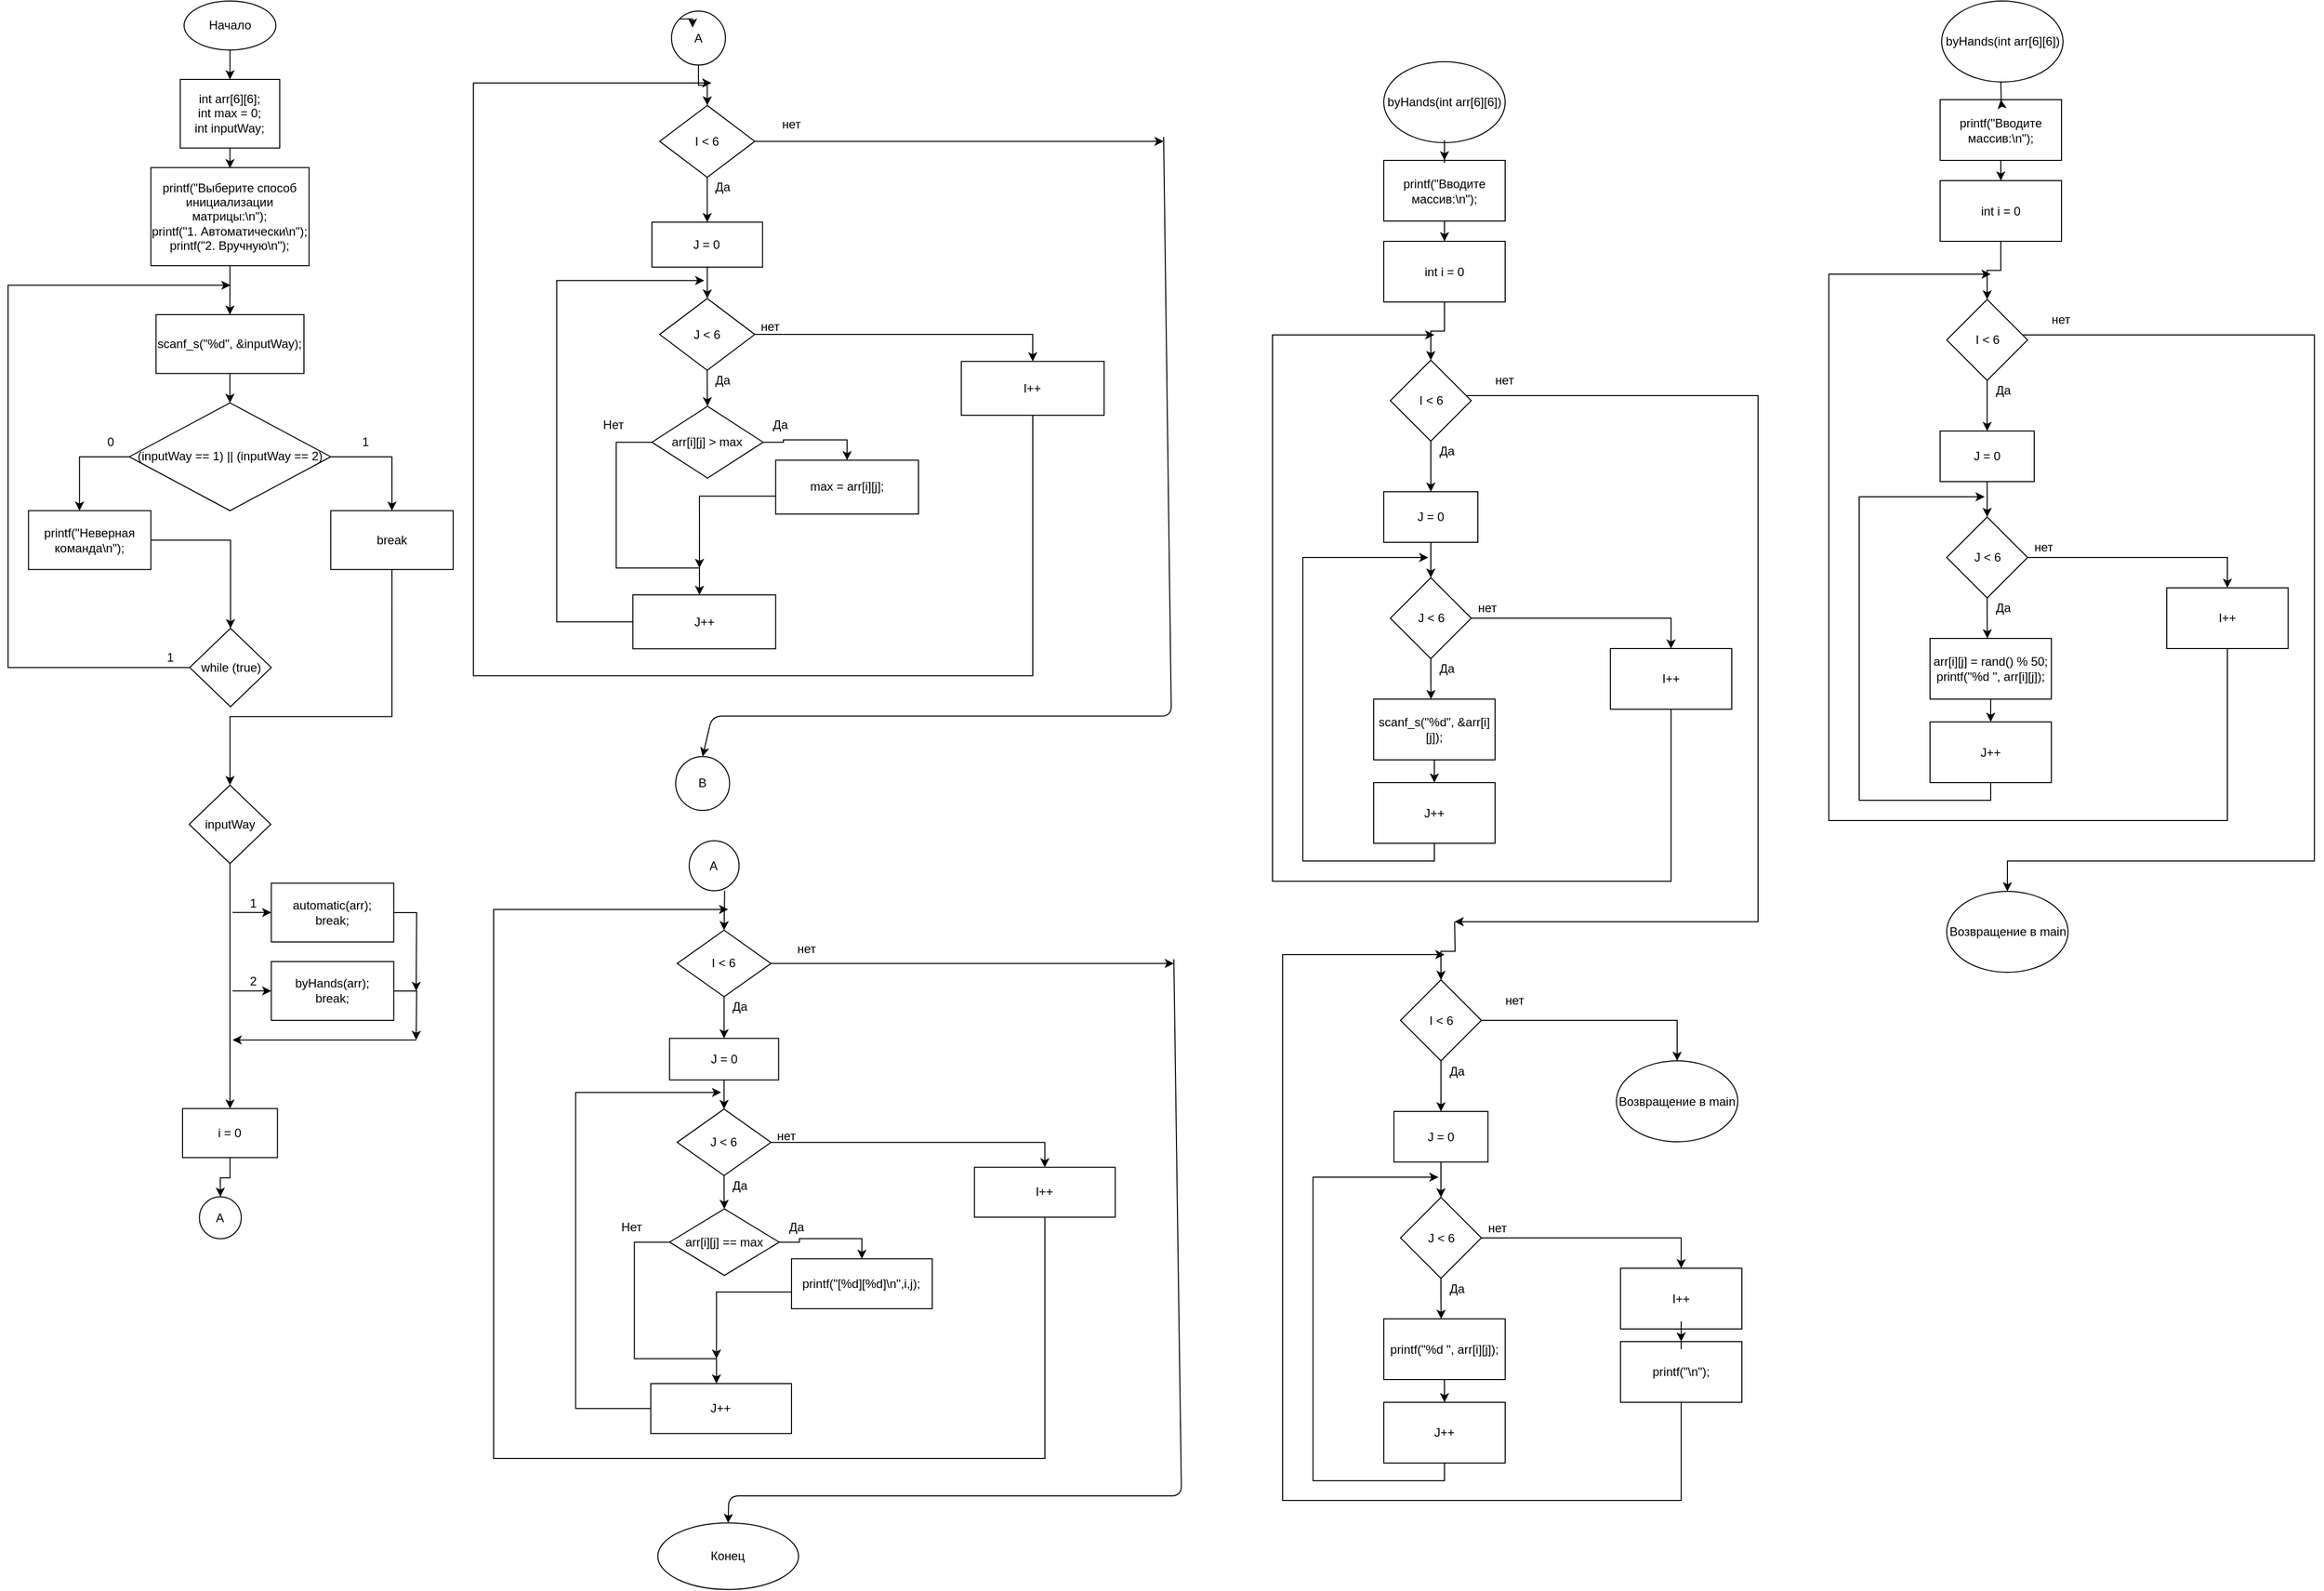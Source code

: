 <mxfile version="13.9.9" type="device"><diagram id="To0_opCCMTMyASbnKNMe" name="Страница 1"><mxGraphModel dx="2031" dy="1346" grid="1" gridSize="10" guides="1" tooltips="1" connect="1" arrows="1" fold="1" page="1" pageScale="1" pageWidth="2336" pageHeight="1654" math="0" shadow="0"><root><mxCell id="0"/><mxCell id="1" parent="0"/><mxCell id="JMrsTmGT6sUMFmhkb46v-100" value="" style="group" parent="1" vertex="1" connectable="0"><mxGeometry x="10" width="440" height="1240" as="geometry"/></mxCell><mxCell id="JMrsTmGT6sUMFmhkb46v-2" value="Начало" style="ellipse;whiteSpace=wrap;html=1;" parent="JMrsTmGT6sUMFmhkb46v-100" vertex="1"><mxGeometry x="173.983" width="90.774" height="48.438" as="geometry"/></mxCell><mxCell id="JMrsTmGT6sUMFmhkb46v-3" value="&lt;div&gt;int arr[6][6];&lt;/div&gt;&lt;div&gt;&lt;span&gt;&#9;&lt;/span&gt;int max = 0;&lt;/div&gt;&lt;div&gt;&lt;span&gt;&#9;&lt;/span&gt;int inputWay;&lt;/div&gt;" style="rounded=0;whiteSpace=wrap;html=1;" parent="JMrsTmGT6sUMFmhkb46v-100" vertex="1"><mxGeometry x="170.201" y="77.5" width="98.338" height="67.812" as="geometry"/></mxCell><mxCell id="JMrsTmGT6sUMFmhkb46v-4" value="" style="edgeStyle=orthogonalEdgeStyle;rounded=0;orthogonalLoop=1;jettySize=auto;html=1;" parent="JMrsTmGT6sUMFmhkb46v-100" source="JMrsTmGT6sUMFmhkb46v-2" target="JMrsTmGT6sUMFmhkb46v-3" edge="1"><mxGeometry relative="1" as="geometry"/></mxCell><mxCell id="JMrsTmGT6sUMFmhkb46v-6" value="&lt;div&gt;printf(&quot;Выберите способ инициализации матрицы:\n&quot;);&lt;/div&gt;&lt;div&gt;&lt;span&gt;&#9;&lt;/span&gt;printf(&quot;1. Автоматически\n&quot;);&lt;/div&gt;&lt;div&gt;&lt;span&gt;&#9;&lt;/span&gt;printf(&quot;2. Вручную\n&quot;);&lt;/div&gt;" style="rounded=0;whiteSpace=wrap;html=1;" parent="JMrsTmGT6sUMFmhkb46v-100" vertex="1"><mxGeometry x="141.203" y="164.688" width="156.332" height="96.875" as="geometry"/></mxCell><mxCell id="JMrsTmGT6sUMFmhkb46v-7" style="edgeStyle=orthogonalEdgeStyle;rounded=0;orthogonalLoop=1;jettySize=auto;html=1;entryX=0.5;entryY=0;entryDx=0;entryDy=0;" parent="JMrsTmGT6sUMFmhkb46v-100" source="JMrsTmGT6sUMFmhkb46v-3" target="JMrsTmGT6sUMFmhkb46v-6" edge="1"><mxGeometry relative="1" as="geometry"/></mxCell><mxCell id="JMrsTmGT6sUMFmhkb46v-8" value="scanf_s(&quot;%d&quot;, &amp;amp;inputWay);" style="rounded=0;whiteSpace=wrap;html=1;" parent="JMrsTmGT6sUMFmhkb46v-100" vertex="1"><mxGeometry x="146.246" y="310" width="146.246" height="58.125" as="geometry"/></mxCell><mxCell id="JMrsTmGT6sUMFmhkb46v-9" value="" style="edgeStyle=orthogonalEdgeStyle;rounded=0;orthogonalLoop=1;jettySize=auto;html=1;" parent="JMrsTmGT6sUMFmhkb46v-100" source="JMrsTmGT6sUMFmhkb46v-6" target="JMrsTmGT6sUMFmhkb46v-8" edge="1"><mxGeometry relative="1" as="geometry"/></mxCell><mxCell id="JMrsTmGT6sUMFmhkb46v-11" value="(inputWay == 1) || (inputWay == 2)" style="rhombus;whiteSpace=wrap;html=1;" parent="JMrsTmGT6sUMFmhkb46v-100" vertex="1"><mxGeometry x="119.771" y="397.188" width="199.198" height="106.562" as="geometry"/></mxCell><mxCell id="JMrsTmGT6sUMFmhkb46v-12" value="" style="edgeStyle=orthogonalEdgeStyle;rounded=0;orthogonalLoop=1;jettySize=auto;html=1;" parent="JMrsTmGT6sUMFmhkb46v-100" source="JMrsTmGT6sUMFmhkb46v-8" target="JMrsTmGT6sUMFmhkb46v-11" edge="1"><mxGeometry relative="1" as="geometry"/></mxCell><mxCell id="JMrsTmGT6sUMFmhkb46v-15" value="&lt;span&gt;printf(&quot;Неверная команда\n&quot;);&lt;/span&gt;" style="whiteSpace=wrap;html=1;" parent="JMrsTmGT6sUMFmhkb46v-100" vertex="1"><mxGeometry x="20.172" y="503.75" width="121.032" height="58.125" as="geometry"/></mxCell><mxCell id="JMrsTmGT6sUMFmhkb46v-16" value="" style="edgeStyle=orthogonalEdgeStyle;rounded=0;orthogonalLoop=1;jettySize=auto;html=1;" parent="JMrsTmGT6sUMFmhkb46v-100" source="JMrsTmGT6sUMFmhkb46v-11" target="JMrsTmGT6sUMFmhkb46v-15" edge="1"><mxGeometry relative="1" as="geometry"><Array as="points"><mxPoint x="70.602" y="450.469"/></Array></mxGeometry></mxCell><mxCell id="JMrsTmGT6sUMFmhkb46v-17" value="0" style="text;html=1;align=center;verticalAlign=middle;resizable=0;points=[];autosize=1;" parent="JMrsTmGT6sUMFmhkb46v-100" vertex="1"><mxGeometry x="90.774" y="426.25" width="20" height="20" as="geometry"/></mxCell><mxCell id="JMrsTmGT6sUMFmhkb46v-19" value="break" style="whiteSpace=wrap;html=1;" parent="JMrsTmGT6sUMFmhkb46v-100" vertex="1"><mxGeometry x="318.968" y="503.75" width="121.032" height="58.125" as="geometry"/></mxCell><mxCell id="JMrsTmGT6sUMFmhkb46v-20" value="" style="edgeStyle=orthogonalEdgeStyle;rounded=0;orthogonalLoop=1;jettySize=auto;html=1;entryX=0.5;entryY=0;entryDx=0;entryDy=0;exitX=1;exitY=0.5;exitDx=0;exitDy=0;" parent="JMrsTmGT6sUMFmhkb46v-100" source="JMrsTmGT6sUMFmhkb46v-11" target="JMrsTmGT6sUMFmhkb46v-19" edge="1"><mxGeometry relative="1" as="geometry"/></mxCell><mxCell id="JMrsTmGT6sUMFmhkb46v-22" style="edgeStyle=orthogonalEdgeStyle;rounded=0;orthogonalLoop=1;jettySize=auto;html=1;" parent="JMrsTmGT6sUMFmhkb46v-100" source="JMrsTmGT6sUMFmhkb46v-21" edge="1"><mxGeometry relative="1" as="geometry"><mxPoint x="219.874" y="280.938" as="targetPoint"/><Array as="points"><mxPoint y="658.75"/><mxPoint y="280.938"/></Array></mxGeometry></mxCell><mxCell id="JMrsTmGT6sUMFmhkb46v-21" value="while (true)" style="rhombus;whiteSpace=wrap;html=1;" parent="JMrsTmGT6sUMFmhkb46v-100" vertex="1"><mxGeometry x="179.53" y="620" width="80.688" height="77.5" as="geometry"/></mxCell><mxCell id="JMrsTmGT6sUMFmhkb46v-23" style="edgeStyle=orthogonalEdgeStyle;rounded=0;orthogonalLoop=1;jettySize=auto;html=1;entryX=0.5;entryY=0;entryDx=0;entryDy=0;" parent="JMrsTmGT6sUMFmhkb46v-100" source="JMrsTmGT6sUMFmhkb46v-15" target="JMrsTmGT6sUMFmhkb46v-21" edge="1"><mxGeometry relative="1" as="geometry"/></mxCell><mxCell id="JMrsTmGT6sUMFmhkb46v-24" value="1" style="text;html=1;align=center;verticalAlign=middle;resizable=0;points=[];autosize=1;" parent="JMrsTmGT6sUMFmhkb46v-100" vertex="1"><mxGeometry x="342.923" y="426.25" width="20" height="20" as="geometry"/></mxCell><mxCell id="JMrsTmGT6sUMFmhkb46v-25" value="inputWay" style="rhombus;whiteSpace=wrap;html=1;" parent="JMrsTmGT6sUMFmhkb46v-100" vertex="1"><mxGeometry x="179.026" y="775" width="80.688" height="77.5" as="geometry"/></mxCell><mxCell id="JMrsTmGT6sUMFmhkb46v-26" value="" style="edgeStyle=orthogonalEdgeStyle;rounded=0;orthogonalLoop=1;jettySize=auto;html=1;exitX=0.5;exitY=1;exitDx=0;exitDy=0;entryX=0.5;entryY=0;entryDx=0;entryDy=0;" parent="JMrsTmGT6sUMFmhkb46v-100" source="JMrsTmGT6sUMFmhkb46v-19" target="JMrsTmGT6sUMFmhkb46v-25" edge="1"><mxGeometry relative="1" as="geometry"><Array as="points"><mxPoint x="379.232" y="707.188"/><mxPoint x="219.874" y="707.188"/></Array></mxGeometry></mxCell><mxCell id="JMrsTmGT6sUMFmhkb46v-27" value="1" style="text;html=1;align=center;verticalAlign=middle;resizable=0;points=[];autosize=1;" parent="JMrsTmGT6sUMFmhkb46v-100" vertex="1"><mxGeometry x="150.029" y="639.375" width="20" height="20" as="geometry"/></mxCell><mxCell id="JMrsTmGT6sUMFmhkb46v-36" style="edgeStyle=orthogonalEdgeStyle;rounded=0;orthogonalLoop=1;jettySize=auto;html=1;" parent="JMrsTmGT6sUMFmhkb46v-100" source="JMrsTmGT6sUMFmhkb46v-29" edge="1"><mxGeometry relative="1" as="geometry"><mxPoint x="403.438" y="978.437" as="targetPoint"/></mxGeometry></mxCell><mxCell id="JMrsTmGT6sUMFmhkb46v-29" value="&lt;div&gt;automatic(arr);&lt;/div&gt;&lt;div&gt;&lt;span&gt;&#9;&#9;&lt;/span&gt;break;&lt;/div&gt;" style="rounded=0;whiteSpace=wrap;html=1;" parent="JMrsTmGT6sUMFmhkb46v-100" vertex="1"><mxGeometry x="260.218" y="871.875" width="121.032" height="58.125" as="geometry"/></mxCell><mxCell id="JMrsTmGT6sUMFmhkb46v-30" value="" style="endArrow=classic;html=1;entryX=0;entryY=0.5;entryDx=0;entryDy=0;" parent="JMrsTmGT6sUMFmhkb46v-100" target="JMrsTmGT6sUMFmhkb46v-29" edge="1"><mxGeometry width="50" height="50" relative="1" as="geometry"><mxPoint x="221.891" y="900.937" as="sourcePoint"/><mxPoint x="544.642" y="842.812" as="targetPoint"/></mxGeometry></mxCell><mxCell id="JMrsTmGT6sUMFmhkb46v-31" value="1" style="text;html=1;align=center;verticalAlign=middle;resizable=0;points=[];autosize=1;" parent="JMrsTmGT6sUMFmhkb46v-100" vertex="1"><mxGeometry x="231.977" y="881.562" width="20" height="20" as="geometry"/></mxCell><mxCell id="JMrsTmGT6sUMFmhkb46v-38" style="edgeStyle=orthogonalEdgeStyle;rounded=0;orthogonalLoop=1;jettySize=auto;html=1;" parent="JMrsTmGT6sUMFmhkb46v-100" source="JMrsTmGT6sUMFmhkb46v-32" edge="1"><mxGeometry relative="1" as="geometry"><mxPoint x="403.438" y="1026.875" as="targetPoint"/></mxGeometry></mxCell><mxCell id="JMrsTmGT6sUMFmhkb46v-32" value="&lt;div&gt;byHands(arr);&lt;/div&gt;&lt;div&gt;&lt;span&gt;&#9;&#9;&lt;/span&gt;break;&lt;/div&gt;" style="rounded=0;whiteSpace=wrap;html=1;" parent="JMrsTmGT6sUMFmhkb46v-100" vertex="1"><mxGeometry x="260.218" y="949.375" width="121.032" height="58.125" as="geometry"/></mxCell><mxCell id="JMrsTmGT6sUMFmhkb46v-33" value="" style="endArrow=classic;html=1;entryX=0;entryY=0.5;entryDx=0;entryDy=0;" parent="JMrsTmGT6sUMFmhkb46v-100" target="JMrsTmGT6sUMFmhkb46v-32" edge="1"><mxGeometry width="50" height="50" relative="1" as="geometry"><mxPoint x="221.891" y="978.437" as="sourcePoint"/><mxPoint x="544.642" y="920.312" as="targetPoint"/></mxGeometry></mxCell><mxCell id="JMrsTmGT6sUMFmhkb46v-34" value="2" style="text;html=1;align=center;verticalAlign=middle;resizable=0;points=[];autosize=1;" parent="JMrsTmGT6sUMFmhkb46v-100" vertex="1"><mxGeometry x="231.977" y="959.062" width="20" height="20" as="geometry"/></mxCell><mxCell id="JMrsTmGT6sUMFmhkb46v-37" value="" style="endArrow=classic;html=1;" parent="JMrsTmGT6sUMFmhkb46v-100" edge="1"><mxGeometry width="50" height="50" relative="1" as="geometry"><mxPoint x="403.438" y="1026.875" as="sourcePoint"/><mxPoint x="221.891" y="1026.875" as="targetPoint"/></mxGeometry></mxCell><mxCell id="JMrsTmGT6sUMFmhkb46v-40" value="i = 0" style="rounded=0;whiteSpace=wrap;html=1;" parent="JMrsTmGT6sUMFmhkb46v-100" vertex="1"><mxGeometry x="172.47" y="1094.688" width="93.799" height="48.438" as="geometry"/></mxCell><mxCell id="JMrsTmGT6sUMFmhkb46v-28" style="edgeStyle=orthogonalEdgeStyle;rounded=0;orthogonalLoop=1;jettySize=auto;html=1;entryX=0.5;entryY=0;entryDx=0;entryDy=0;" parent="JMrsTmGT6sUMFmhkb46v-100" source="JMrsTmGT6sUMFmhkb46v-25" target="JMrsTmGT6sUMFmhkb46v-40" edge="1"><mxGeometry relative="1" as="geometry"><mxPoint x="219.874" y="1143.125" as="targetPoint"/></mxGeometry></mxCell><mxCell id="JMrsTmGT6sUMFmhkb46v-45" value="А" style="ellipse;whiteSpace=wrap;html=1;aspect=fixed;" parent="JMrsTmGT6sUMFmhkb46v-100" vertex="1"><mxGeometry x="189.112" y="1181.875" width="41.444" height="41.444" as="geometry"/></mxCell><mxCell id="JMrsTmGT6sUMFmhkb46v-46" style="edgeStyle=orthogonalEdgeStyle;rounded=0;orthogonalLoop=1;jettySize=auto;html=1;entryX=0.5;entryY=0;entryDx=0;entryDy=0;" parent="JMrsTmGT6sUMFmhkb46v-100" source="JMrsTmGT6sUMFmhkb46v-40" target="JMrsTmGT6sUMFmhkb46v-45" edge="1"><mxGeometry relative="1" as="geometry"/></mxCell><mxCell id="HZX02ZY4vXYDlWrsmKyp-54" value="" style="group" vertex="1" connectable="0" parent="1"><mxGeometry x="470" y="10" width="690" height="790" as="geometry"/></mxCell><mxCell id="JMrsTmGT6sUMFmhkb46v-99" value="" style="group" parent="HZX02ZY4vXYDlWrsmKyp-54" vertex="1" connectable="0"><mxGeometry width="690" height="696.798" as="geometry"/></mxCell><mxCell id="JMrsTmGT6sUMFmhkb46v-43" style="edgeStyle=orthogonalEdgeStyle;rounded=0;orthogonalLoop=1;jettySize=auto;html=1;fontStyle=0" parent="JMrsTmGT6sUMFmhkb46v-99" source="JMrsTmGT6sUMFmhkb46v-41" edge="1"><mxGeometry x="176.471" as="geometry"><mxPoint x="682.353" y="128.708" as="targetPoint"/><Array as="points"><mxPoint x="573.231" y="128.68"/><mxPoint x="573.231" y="128.68"/></Array></mxGeometry></mxCell><mxCell id="JMrsTmGT6sUMFmhkb46v-41" value="I &amp;lt; 6" style="rhombus;whiteSpace=wrap;html=1;fontStyle=0" parent="JMrsTmGT6sUMFmhkb46v-99" vertex="1"><mxGeometry x="184.118" y="93.202" width="94.118" height="71.011" as="geometry"/></mxCell><mxCell id="JMrsTmGT6sUMFmhkb46v-44" value="нет" style="text;html=1;align=center;verticalAlign=middle;resizable=0;points=[];autosize=1;fontStyle=0" parent="JMrsTmGT6sUMFmhkb46v-99" vertex="1"><mxGeometry x="298.824" y="102.079" width="30" height="20" as="geometry"/></mxCell><mxCell id="JMrsTmGT6sUMFmhkb46v-48" style="edgeStyle=orthogonalEdgeStyle;rounded=0;orthogonalLoop=1;jettySize=auto;html=1;entryX=0.5;entryY=0;entryDx=0;entryDy=0;fontStyle=0" parent="JMrsTmGT6sUMFmhkb46v-99" source="JMrsTmGT6sUMFmhkb46v-47" target="JMrsTmGT6sUMFmhkb46v-41" edge="1"><mxGeometry x="176.471" as="geometry"/></mxCell><mxCell id="JMrsTmGT6sUMFmhkb46v-47" value="А" style="ellipse;whiteSpace=wrap;html=1;aspect=fixed;fontStyle=0" parent="JMrsTmGT6sUMFmhkb46v-99" vertex="1"><mxGeometry x="195.882" width="53.258" height="53.258" as="geometry"/></mxCell><mxCell id="JMrsTmGT6sUMFmhkb46v-50" value="Да" style="text;html=1;align=center;verticalAlign=middle;resizable=0;points=[];autosize=1;fontStyle=0" parent="JMrsTmGT6sUMFmhkb46v-99" vertex="1"><mxGeometry x="231.176" y="164.213" width="30" height="20" as="geometry"/></mxCell><mxCell id="JMrsTmGT6sUMFmhkb46v-51" value="J = 0" style="rounded=0;whiteSpace=wrap;html=1;fontStyle=0" parent="JMrsTmGT6sUMFmhkb46v-99" vertex="1"><mxGeometry x="176.471" y="208.596" width="109.412" height="44.382" as="geometry"/></mxCell><mxCell id="JMrsTmGT6sUMFmhkb46v-49" style="edgeStyle=orthogonalEdgeStyle;rounded=0;orthogonalLoop=1;jettySize=auto;html=1;entryX=0.5;entryY=0;entryDx=0;entryDy=0;fontStyle=0" parent="JMrsTmGT6sUMFmhkb46v-99" source="JMrsTmGT6sUMFmhkb46v-41" target="JMrsTmGT6sUMFmhkb46v-51" edge="1"><mxGeometry x="176.471" as="geometry"><mxPoint x="231.176" y="208.596" as="targetPoint"/></mxGeometry></mxCell><mxCell id="JMrsTmGT6sUMFmhkb46v-56" value="J &amp;lt; 6" style="rhombus;whiteSpace=wrap;html=1;fontStyle=0" parent="JMrsTmGT6sUMFmhkb46v-99" vertex="1"><mxGeometry x="184.118" y="284.045" width="94.118" height="71.011" as="geometry"/></mxCell><mxCell id="JMrsTmGT6sUMFmhkb46v-53" style="edgeStyle=orthogonalEdgeStyle;rounded=0;orthogonalLoop=1;jettySize=auto;html=1;entryX=0.5;entryY=0;entryDx=0;entryDy=0;fontStyle=0" parent="JMrsTmGT6sUMFmhkb46v-99" source="JMrsTmGT6sUMFmhkb46v-51" target="JMrsTmGT6sUMFmhkb46v-56" edge="1"><mxGeometry x="176.471" as="geometry"><mxPoint x="231.176" y="270.73" as="targetPoint"/></mxGeometry></mxCell><mxCell id="JMrsTmGT6sUMFmhkb46v-57" value="нет" style="text;html=1;align=center;verticalAlign=middle;resizable=0;points=[];autosize=1;fontStyle=0" parent="JMrsTmGT6sUMFmhkb46v-99" vertex="1"><mxGeometry x="278.235" y="301.798" width="30" height="20" as="geometry"/></mxCell><mxCell id="JMrsTmGT6sUMFmhkb46v-58" value="Да" style="text;html=1;align=center;verticalAlign=middle;resizable=0;points=[];autosize=1;fontStyle=0" parent="JMrsTmGT6sUMFmhkb46v-99" vertex="1"><mxGeometry x="231.176" y="355.056" width="30" height="20" as="geometry"/></mxCell><mxCell id="JMrsTmGT6sUMFmhkb46v-65" style="edgeStyle=orthogonalEdgeStyle;rounded=0;orthogonalLoop=1;jettySize=auto;html=1;fontStyle=0" parent="JMrsTmGT6sUMFmhkb46v-99" source="JMrsTmGT6sUMFmhkb46v-60" edge="1"><mxGeometry relative="1" as="geometry"><mxPoint x="223.529" y="576.966" as="targetPoint"/><Array as="points"><mxPoint x="141.176" y="426.067"/><mxPoint x="141.176" y="550.337"/><mxPoint x="223.529" y="550.337"/></Array></mxGeometry></mxCell><mxCell id="JMrsTmGT6sUMFmhkb46v-60" value="arr[i][j] &amp;gt; max" style="rhombus;whiteSpace=wrap;html=1;fontStyle=0" parent="JMrsTmGT6sUMFmhkb46v-99" vertex="1"><mxGeometry x="176.471" y="390.562" width="110" height="71.011" as="geometry"/></mxCell><mxCell id="JMrsTmGT6sUMFmhkb46v-55" style="edgeStyle=orthogonalEdgeStyle;rounded=0;orthogonalLoop=1;jettySize=auto;html=1;entryX=0.5;entryY=0;entryDx=0;entryDy=0;fontStyle=0" parent="JMrsTmGT6sUMFmhkb46v-99" source="JMrsTmGT6sUMFmhkb46v-56" target="JMrsTmGT6sUMFmhkb46v-60" edge="1"><mxGeometry x="176.471" as="geometry"><mxPoint x="231.176" y="386.124" as="targetPoint"/></mxGeometry></mxCell><mxCell id="JMrsTmGT6sUMFmhkb46v-62" value="Да" style="text;html=1;align=center;verticalAlign=middle;resizable=0;points=[];autosize=1;fontStyle=0" parent="JMrsTmGT6sUMFmhkb46v-99" vertex="1"><mxGeometry x="288.235" y="399.438" width="30" height="20" as="geometry"/></mxCell><mxCell id="JMrsTmGT6sUMFmhkb46v-68" style="edgeStyle=orthogonalEdgeStyle;rounded=0;orthogonalLoop=1;jettySize=auto;html=1;fontStyle=0" parent="JMrsTmGT6sUMFmhkb46v-99" source="JMrsTmGT6sUMFmhkb46v-64" edge="1"><mxGeometry relative="1" as="geometry"><mxPoint x="223.529" y="550.337" as="targetPoint"/><Array as="points"><mxPoint x="223.529" y="479.326"/></Array></mxGeometry></mxCell><mxCell id="JMrsTmGT6sUMFmhkb46v-64" value="max = arr[i][j];" style="rounded=0;whiteSpace=wrap;html=1;fontStyle=0" parent="JMrsTmGT6sUMFmhkb46v-99" vertex="1"><mxGeometry x="298.824" y="443.82" width="141.176" height="53.258" as="geometry"/></mxCell><mxCell id="JMrsTmGT6sUMFmhkb46v-61" style="edgeStyle=orthogonalEdgeStyle;rounded=0;orthogonalLoop=1;jettySize=auto;html=1;entryX=0.5;entryY=0;entryDx=0;entryDy=0;fontStyle=0" parent="JMrsTmGT6sUMFmhkb46v-99" source="JMrsTmGT6sUMFmhkb46v-60" target="JMrsTmGT6sUMFmhkb46v-64" edge="1"><mxGeometry relative="1" as="geometry"><mxPoint x="352.941" y="426.067" as="targetPoint"/></mxGeometry></mxCell><mxCell id="JMrsTmGT6sUMFmhkb46v-66" value="Нет" style="text;html=1;align=center;verticalAlign=middle;resizable=0;points=[];autosize=1;fontStyle=0" parent="JMrsTmGT6sUMFmhkb46v-99" vertex="1"><mxGeometry x="117.647" y="399.438" width="40" height="20" as="geometry"/></mxCell><mxCell id="JMrsTmGT6sUMFmhkb46v-70" style="edgeStyle=orthogonalEdgeStyle;rounded=0;orthogonalLoop=1;jettySize=auto;html=1;fontStyle=0" parent="JMrsTmGT6sUMFmhkb46v-99" source="JMrsTmGT6sUMFmhkb46v-69" edge="1"><mxGeometry relative="1" as="geometry"><mxPoint x="228.235" y="266.292" as="targetPoint"/><Array as="points"><mxPoint x="82.353" y="603.596"/><mxPoint x="82.353" y="266.292"/></Array></mxGeometry></mxCell><mxCell id="JMrsTmGT6sUMFmhkb46v-69" value="J++" style="rounded=0;whiteSpace=wrap;html=1;fontStyle=0" parent="JMrsTmGT6sUMFmhkb46v-99" vertex="1"><mxGeometry x="157.647" y="576.966" width="141.176" height="53.258" as="geometry"/></mxCell><mxCell id="JMrsTmGT6sUMFmhkb46v-72" style="edgeStyle=orthogonalEdgeStyle;rounded=0;orthogonalLoop=1;jettySize=auto;html=1;fontStyle=0" parent="JMrsTmGT6sUMFmhkb46v-99" source="JMrsTmGT6sUMFmhkb46v-71" edge="1"><mxGeometry relative="1" as="geometry"><mxPoint x="235.294" y="71.011" as="targetPoint"/><Array as="points"><mxPoint x="552.941" y="656.854"/><mxPoint y="656.854"/><mxPoint y="71.011"/><mxPoint x="35.294" y="71.011"/></Array></mxGeometry></mxCell><mxCell id="JMrsTmGT6sUMFmhkb46v-71" value="I++" style="rounded=0;whiteSpace=wrap;html=1;fontStyle=0" parent="JMrsTmGT6sUMFmhkb46v-99" vertex="1"><mxGeometry x="482.353" y="346.18" width="141.176" height="53.258" as="geometry"/></mxCell><mxCell id="JMrsTmGT6sUMFmhkb46v-54" style="edgeStyle=orthogonalEdgeStyle;rounded=0;orthogonalLoop=1;jettySize=auto;html=1;entryX=0.5;entryY=0;entryDx=0;entryDy=0;fontStyle=0" parent="JMrsTmGT6sUMFmhkb46v-99" source="JMrsTmGT6sUMFmhkb46v-56" target="JMrsTmGT6sUMFmhkb46v-71" edge="1"><mxGeometry x="176.471" as="geometry"><mxPoint x="505.882" y="319.551" as="targetPoint"/><Array as="points"><mxPoint x="552.941" y="319.551"/></Array></mxGeometry></mxCell><mxCell id="JMrsTmGT6sUMFmhkb46v-73" value="" style="endArrow=classic;html=1;fontStyle=0;entryX=0.5;entryY=0;entryDx=0;entryDy=0;" parent="JMrsTmGT6sUMFmhkb46v-99" target="JMrsTmGT6sUMFmhkb46v-101" edge="1"><mxGeometry width="50" height="50" relative="1" as="geometry"><mxPoint x="682.353" y="124.27" as="sourcePoint"/><mxPoint x="235.294" y="758.933" as="targetPoint"/><Array as="points"><mxPoint x="690" y="696.798"/><mxPoint x="442.941" y="696.798"/><mxPoint x="235.882" y="696.798"/></Array></mxGeometry></mxCell><mxCell id="HZX02ZY4vXYDlWrsmKyp-56" style="edgeStyle=orthogonalEdgeStyle;rounded=0;orthogonalLoop=1;jettySize=auto;html=1;exitX=0;exitY=0;exitDx=0;exitDy=0;entryX=0.39;entryY=0.306;entryDx=0;entryDy=0;entryPerimeter=0;" edge="1" parent="JMrsTmGT6sUMFmhkb46v-99" source="JMrsTmGT6sUMFmhkb46v-47" target="JMrsTmGT6sUMFmhkb46v-47"><mxGeometry relative="1" as="geometry"/></mxCell><mxCell id="JMrsTmGT6sUMFmhkb46v-101" value="В" style="ellipse;whiteSpace=wrap;html=1;aspect=fixed;fontStyle=0" parent="HZX02ZY4vXYDlWrsmKyp-54" vertex="1"><mxGeometry x="200.0" y="736.742" width="53.258" height="53.258" as="geometry"/></mxCell><mxCell id="HZX02ZY4vXYDlWrsmKyp-55" value="" style="group" vertex="1" connectable="0" parent="1"><mxGeometry x="490" y="830" width="680" height="740" as="geometry"/></mxCell><mxCell id="JMrsTmGT6sUMFmhkb46v-74" style="edgeStyle=orthogonalEdgeStyle;rounded=0;orthogonalLoop=1;jettySize=auto;html=1;" parent="HZX02ZY4vXYDlWrsmKyp-55" source="JMrsTmGT6sUMFmhkb46v-75" edge="1"><mxGeometry x="173.913" y="2.056" as="geometry"><mxPoint x="672.464" y="121.278" as="targetPoint"/></mxGeometry></mxCell><mxCell id="JMrsTmGT6sUMFmhkb46v-75" value="I &amp;lt; 6" style="rhombus;whiteSpace=wrap;html=1;" parent="HZX02ZY4vXYDlWrsmKyp-55" vertex="1"><mxGeometry x="181.449" y="88.389" width="92.754" height="65.778" as="geometry"/></mxCell><mxCell id="JMrsTmGT6sUMFmhkb46v-76" value="нет" style="text;html=1;align=center;verticalAlign=middle;resizable=0;points=[];autosize=1;" parent="HZX02ZY4vXYDlWrsmKyp-55" vertex="1"><mxGeometry x="294.493" y="96.611" width="30" height="20" as="geometry"/></mxCell><mxCell id="JMrsTmGT6sUMFmhkb46v-77" style="edgeStyle=orthogonalEdgeStyle;rounded=0;orthogonalLoop=1;jettySize=auto;html=1;entryX=0.5;entryY=0;entryDx=0;entryDy=0;" parent="HZX02ZY4vXYDlWrsmKyp-55" target="JMrsTmGT6sUMFmhkb46v-75" edge="1"><mxGeometry x="173.913" y="2.056" as="geometry"><mxPoint x="228.406" y="49.333" as="sourcePoint"/></mxGeometry></mxCell><mxCell id="JMrsTmGT6sUMFmhkb46v-78" value="Да" style="text;html=1;align=center;verticalAlign=middle;resizable=0;points=[];autosize=1;" parent="HZX02ZY4vXYDlWrsmKyp-55" vertex="1"><mxGeometry x="227.826" y="154.167" width="30" height="20" as="geometry"/></mxCell><mxCell id="JMrsTmGT6sUMFmhkb46v-80" value="J = 0" style="rounded=0;whiteSpace=wrap;html=1;" parent="HZX02ZY4vXYDlWrsmKyp-55" vertex="1"><mxGeometry x="173.913" y="195.278" width="107.826" height="41.111" as="geometry"/></mxCell><mxCell id="JMrsTmGT6sUMFmhkb46v-81" style="edgeStyle=orthogonalEdgeStyle;rounded=0;orthogonalLoop=1;jettySize=auto;html=1;entryX=0.5;entryY=0;entryDx=0;entryDy=0;" parent="HZX02ZY4vXYDlWrsmKyp-55" source="JMrsTmGT6sUMFmhkb46v-75" target="JMrsTmGT6sUMFmhkb46v-80" edge="1"><mxGeometry x="173.913" y="2.056" as="geometry"><mxPoint x="227.826" y="195.278" as="targetPoint"/></mxGeometry></mxCell><mxCell id="JMrsTmGT6sUMFmhkb46v-84" value="J &amp;lt; 6" style="rhombus;whiteSpace=wrap;html=1;" parent="HZX02ZY4vXYDlWrsmKyp-55" vertex="1"><mxGeometry x="181.449" y="265.167" width="92.754" height="65.778" as="geometry"/></mxCell><mxCell id="JMrsTmGT6sUMFmhkb46v-79" style="edgeStyle=orthogonalEdgeStyle;rounded=0;orthogonalLoop=1;jettySize=auto;html=1;entryX=0.5;entryY=0;entryDx=0;entryDy=0;" parent="HZX02ZY4vXYDlWrsmKyp-55" source="JMrsTmGT6sUMFmhkb46v-80" target="JMrsTmGT6sUMFmhkb46v-84" edge="1"><mxGeometry x="173.913" y="2.056" as="geometry"><mxPoint x="227.826" y="252.833" as="targetPoint"/></mxGeometry></mxCell><mxCell id="JMrsTmGT6sUMFmhkb46v-85" value="нет" style="text;html=1;align=center;verticalAlign=middle;resizable=0;points=[];autosize=1;" parent="HZX02ZY4vXYDlWrsmKyp-55" vertex="1"><mxGeometry x="274.203" y="281.611" width="30" height="20" as="geometry"/></mxCell><mxCell id="JMrsTmGT6sUMFmhkb46v-86" value="Да" style="text;html=1;align=center;verticalAlign=middle;resizable=0;points=[];autosize=1;" parent="HZX02ZY4vXYDlWrsmKyp-55" vertex="1"><mxGeometry x="227.826" y="330.944" width="30" height="20" as="geometry"/></mxCell><mxCell id="JMrsTmGT6sUMFmhkb46v-88" style="edgeStyle=orthogonalEdgeStyle;rounded=0;orthogonalLoop=1;jettySize=auto;html=1;" parent="HZX02ZY4vXYDlWrsmKyp-55" source="JMrsTmGT6sUMFmhkb46v-89" edge="1"><mxGeometry relative="1" as="geometry"><mxPoint x="220.29" y="536.5" as="targetPoint"/><Array as="points"><mxPoint x="139.13" y="396.722"/><mxPoint x="139.13" y="511.833"/><mxPoint x="220.29" y="511.833"/></Array></mxGeometry></mxCell><mxCell id="JMrsTmGT6sUMFmhkb46v-89" value="arr[i][j] == max" style="rhombus;whiteSpace=wrap;html=1;" parent="HZX02ZY4vXYDlWrsmKyp-55" vertex="1"><mxGeometry x="173.913" y="363.833" width="108.406" height="65.778" as="geometry"/></mxCell><mxCell id="JMrsTmGT6sUMFmhkb46v-83" style="edgeStyle=orthogonalEdgeStyle;rounded=0;orthogonalLoop=1;jettySize=auto;html=1;entryX=0.5;entryY=0;entryDx=0;entryDy=0;" parent="HZX02ZY4vXYDlWrsmKyp-55" source="JMrsTmGT6sUMFmhkb46v-84" target="JMrsTmGT6sUMFmhkb46v-89" edge="1"><mxGeometry x="173.913" y="2.056" as="geometry"><mxPoint x="227.826" y="359.722" as="targetPoint"/></mxGeometry></mxCell><mxCell id="JMrsTmGT6sUMFmhkb46v-90" value="Да" style="text;html=1;align=center;verticalAlign=middle;resizable=0;points=[];autosize=1;" parent="HZX02ZY4vXYDlWrsmKyp-55" vertex="1"><mxGeometry x="284.058" y="372.056" width="30" height="20" as="geometry"/></mxCell><mxCell id="JMrsTmGT6sUMFmhkb46v-91" style="edgeStyle=orthogonalEdgeStyle;rounded=0;orthogonalLoop=1;jettySize=auto;html=1;" parent="HZX02ZY4vXYDlWrsmKyp-55" source="JMrsTmGT6sUMFmhkb46v-92" edge="1"><mxGeometry relative="1" as="geometry"><mxPoint x="220.29" y="511.833" as="targetPoint"/><Array as="points"><mxPoint x="220.29" y="446.056"/></Array></mxGeometry></mxCell><mxCell id="JMrsTmGT6sUMFmhkb46v-92" value="printf(&quot;[%d][%d]\n&quot;,i,j);" style="rounded=0;whiteSpace=wrap;html=1;" parent="HZX02ZY4vXYDlWrsmKyp-55" vertex="1"><mxGeometry x="294.493" y="413.167" width="139.13" height="49.333" as="geometry"/></mxCell><mxCell id="JMrsTmGT6sUMFmhkb46v-87" style="edgeStyle=orthogonalEdgeStyle;rounded=0;orthogonalLoop=1;jettySize=auto;html=1;entryX=0.5;entryY=0;entryDx=0;entryDy=0;" parent="HZX02ZY4vXYDlWrsmKyp-55" source="JMrsTmGT6sUMFmhkb46v-89" target="JMrsTmGT6sUMFmhkb46v-92" edge="1"><mxGeometry relative="1" as="geometry"><mxPoint x="347.826" y="396.722" as="targetPoint"/></mxGeometry></mxCell><mxCell id="JMrsTmGT6sUMFmhkb46v-93" value="Нет" style="text;html=1;align=center;verticalAlign=middle;resizable=0;points=[];autosize=1;" parent="HZX02ZY4vXYDlWrsmKyp-55" vertex="1"><mxGeometry x="115.942" y="372.056" width="40" height="20" as="geometry"/></mxCell><mxCell id="JMrsTmGT6sUMFmhkb46v-94" style="edgeStyle=orthogonalEdgeStyle;rounded=0;orthogonalLoop=1;jettySize=auto;html=1;" parent="HZX02ZY4vXYDlWrsmKyp-55" source="JMrsTmGT6sUMFmhkb46v-95" edge="1"><mxGeometry relative="1" as="geometry"><mxPoint x="224.928" y="248.722" as="targetPoint"/><Array as="points"><mxPoint x="81.159" y="561.167"/><mxPoint x="81.159" y="248.722"/></Array></mxGeometry></mxCell><mxCell id="JMrsTmGT6sUMFmhkb46v-95" value="J++" style="rounded=0;whiteSpace=wrap;html=1;" parent="HZX02ZY4vXYDlWrsmKyp-55" vertex="1"><mxGeometry x="155.362" y="536.5" width="139.13" height="49.333" as="geometry"/></mxCell><mxCell id="JMrsTmGT6sUMFmhkb46v-96" style="edgeStyle=orthogonalEdgeStyle;rounded=0;orthogonalLoop=1;jettySize=auto;html=1;" parent="HZX02ZY4vXYDlWrsmKyp-55" source="JMrsTmGT6sUMFmhkb46v-97" edge="1"><mxGeometry relative="1" as="geometry"><mxPoint x="231.884" y="67.833" as="targetPoint"/><Array as="points"><mxPoint x="544.928" y="610.5"/><mxPoint y="610.5"/><mxPoint y="67.833"/><mxPoint x="34.783" y="67.833"/></Array></mxGeometry></mxCell><mxCell id="JMrsTmGT6sUMFmhkb46v-97" value="I++" style="rounded=0;whiteSpace=wrap;html=1;" parent="HZX02ZY4vXYDlWrsmKyp-55" vertex="1"><mxGeometry x="475.362" y="322.722" width="139.13" height="49.333" as="geometry"/></mxCell><mxCell id="JMrsTmGT6sUMFmhkb46v-82" style="edgeStyle=orthogonalEdgeStyle;rounded=0;orthogonalLoop=1;jettySize=auto;html=1;entryX=0.5;entryY=0;entryDx=0;entryDy=0;" parent="HZX02ZY4vXYDlWrsmKyp-55" source="JMrsTmGT6sUMFmhkb46v-84" target="JMrsTmGT6sUMFmhkb46v-97" edge="1"><mxGeometry x="173.913" y="2.056" as="geometry"><mxPoint x="498.551" y="298.056" as="targetPoint"/><Array as="points"><mxPoint x="544.928" y="298.056"/></Array></mxGeometry></mxCell><mxCell id="JMrsTmGT6sUMFmhkb46v-98" value="" style="endArrow=classic;html=1;entryX=0.5;entryY=0;entryDx=0;entryDy=0;" parent="HZX02ZY4vXYDlWrsmKyp-55" target="JMrsTmGT6sUMFmhkb46v-103" edge="1"><mxGeometry width="50" height="50" relative="1" as="geometry"><mxPoint x="672.464" y="117.167" as="sourcePoint"/><mxPoint x="231.884" y="705.056" as="targetPoint"/><Array as="points"><mxPoint x="680" y="647.5"/><mxPoint x="436.522" y="647.5"/><mxPoint x="232.464" y="647.5"/></Array></mxGeometry></mxCell><mxCell id="JMrsTmGT6sUMFmhkb46v-102" value="А" style="ellipse;whiteSpace=wrap;html=1;aspect=fixed;fontStyle=0" parent="HZX02ZY4vXYDlWrsmKyp-55" vertex="1"><mxGeometry x="193.333" width="49.333" height="49.333" as="geometry"/></mxCell><mxCell id="JMrsTmGT6sUMFmhkb46v-103" value="Конец" style="ellipse;whiteSpace=wrap;html=1;" parent="HZX02ZY4vXYDlWrsmKyp-55" vertex="1"><mxGeometry x="162.319" y="674.222" width="139.13" height="65.778" as="geometry"/></mxCell><mxCell id="HZX02ZY4vXYDlWrsmKyp-152" value="" style="group" vertex="1" connectable="0" parent="1"><mxGeometry x="1260" y="60" width="480" height="1422" as="geometry"/></mxCell><mxCell id="HZX02ZY4vXYDlWrsmKyp-1" value="byHands(int arr[6][6])" style="ellipse;whiteSpace=wrap;html=1;" vertex="1" parent="HZX02ZY4vXYDlWrsmKyp-152"><mxGeometry x="110" width="120" height="80" as="geometry"/></mxCell><mxCell id="HZX02ZY4vXYDlWrsmKyp-2" value="printf(&quot;Вводите массив:\n&quot;);" style="whiteSpace=wrap;html=1;" vertex="1" parent="HZX02ZY4vXYDlWrsmKyp-152"><mxGeometry x="110" y="97.5" width="120" height="60" as="geometry"/></mxCell><mxCell id="HZX02ZY4vXYDlWrsmKyp-3" value="" style="edgeStyle=orthogonalEdgeStyle;rounded=0;orthogonalLoop=1;jettySize=auto;html=1;" edge="1" parent="HZX02ZY4vXYDlWrsmKyp-152" source="HZX02ZY4vXYDlWrsmKyp-1" target="HZX02ZY4vXYDlWrsmKyp-2"><mxGeometry as="geometry"/></mxCell><mxCell id="HZX02ZY4vXYDlWrsmKyp-4" style="edgeStyle=orthogonalEdgeStyle;rounded=0;orthogonalLoop=1;jettySize=auto;html=1;" edge="1" parent="HZX02ZY4vXYDlWrsmKyp-152" source="HZX02ZY4vXYDlWrsmKyp-5"><mxGeometry x="110" y="190" as="geometry"><mxPoint x="180" y="850" as="targetPoint"/><Array as="points"><mxPoint x="480" y="330"/><mxPoint x="480" y="850"/></Array></mxGeometry></mxCell><mxCell id="HZX02ZY4vXYDlWrsmKyp-5" value="I &amp;lt; 6" style="rhombus;whiteSpace=wrap;html=1;" vertex="1" parent="HZX02ZY4vXYDlWrsmKyp-152"><mxGeometry x="116.5" y="295" width="80" height="80" as="geometry"/></mxCell><mxCell id="HZX02ZY4vXYDlWrsmKyp-6" value="нет" style="text;html=1;align=center;verticalAlign=middle;resizable=0;points=[];autosize=1;" vertex="1" parent="HZX02ZY4vXYDlWrsmKyp-152"><mxGeometry x="214" y="305" width="30" height="20" as="geometry"/></mxCell><mxCell id="HZX02ZY4vXYDlWrsmKyp-7" style="edgeStyle=orthogonalEdgeStyle;rounded=0;orthogonalLoop=1;jettySize=auto;html=1;entryX=0.5;entryY=0;entryDx=0;entryDy=0;exitX=0.5;exitY=1;exitDx=0;exitDy=0;" edge="1" parent="HZX02ZY4vXYDlWrsmKyp-152" target="HZX02ZY4vXYDlWrsmKyp-5" source="HZX02ZY4vXYDlWrsmKyp-28"><mxGeometry x="110" y="190" as="geometry"><mxPoint x="139.94" y="237.5" as="sourcePoint"/></mxGeometry></mxCell><mxCell id="HZX02ZY4vXYDlWrsmKyp-8" value="Да" style="text;html=1;align=center;verticalAlign=middle;resizable=0;points=[];autosize=1;" vertex="1" parent="HZX02ZY4vXYDlWrsmKyp-152"><mxGeometry x="156.5" y="375" width="30" height="20" as="geometry"/></mxCell><mxCell id="HZX02ZY4vXYDlWrsmKyp-10" value="J = 0" style="rounded=0;whiteSpace=wrap;html=1;" vertex="1" parent="HZX02ZY4vXYDlWrsmKyp-152"><mxGeometry x="110" y="425" width="93" height="50" as="geometry"/></mxCell><mxCell id="HZX02ZY4vXYDlWrsmKyp-11" style="edgeStyle=orthogonalEdgeStyle;rounded=0;orthogonalLoop=1;jettySize=auto;html=1;entryX=0.5;entryY=0;entryDx=0;entryDy=0;" edge="1" parent="HZX02ZY4vXYDlWrsmKyp-152" source="HZX02ZY4vXYDlWrsmKyp-5" target="HZX02ZY4vXYDlWrsmKyp-10"><mxGeometry x="110" y="190" as="geometry"><mxPoint x="156.5" y="425" as="targetPoint"/></mxGeometry></mxCell><mxCell id="HZX02ZY4vXYDlWrsmKyp-13" style="edgeStyle=orthogonalEdgeStyle;rounded=0;orthogonalLoop=1;jettySize=auto;html=1;entryX=0.5;entryY=0;entryDx=0;entryDy=0;" edge="1" parent="HZX02ZY4vXYDlWrsmKyp-152" source="HZX02ZY4vXYDlWrsmKyp-14"><mxGeometry x="110" y="190" as="geometry"><mxPoint x="156.75" y="630" as="targetPoint"/></mxGeometry></mxCell><mxCell id="HZX02ZY4vXYDlWrsmKyp-14" value="J &amp;lt; 6" style="rhombus;whiteSpace=wrap;html=1;" vertex="1" parent="HZX02ZY4vXYDlWrsmKyp-152"><mxGeometry x="116.5" y="510" width="80" height="80" as="geometry"/></mxCell><mxCell id="HZX02ZY4vXYDlWrsmKyp-9" style="edgeStyle=orthogonalEdgeStyle;rounded=0;orthogonalLoop=1;jettySize=auto;html=1;entryX=0.5;entryY=0;entryDx=0;entryDy=0;" edge="1" parent="HZX02ZY4vXYDlWrsmKyp-152" source="HZX02ZY4vXYDlWrsmKyp-10" target="HZX02ZY4vXYDlWrsmKyp-14"><mxGeometry x="110" y="190" as="geometry"><mxPoint x="156.5" y="495" as="targetPoint"/></mxGeometry></mxCell><mxCell id="HZX02ZY4vXYDlWrsmKyp-15" value="нет" style="text;html=1;align=center;verticalAlign=middle;resizable=0;points=[];autosize=1;" vertex="1" parent="HZX02ZY4vXYDlWrsmKyp-152"><mxGeometry x="196.5" y="530" width="30" height="20" as="geometry"/></mxCell><mxCell id="HZX02ZY4vXYDlWrsmKyp-16" value="Да" style="text;html=1;align=center;verticalAlign=middle;resizable=0;points=[];autosize=1;" vertex="1" parent="HZX02ZY4vXYDlWrsmKyp-152"><mxGeometry x="156.5" y="590" width="30" height="20" as="geometry"/></mxCell><mxCell id="HZX02ZY4vXYDlWrsmKyp-22" value="scanf_s(&quot;%d&quot;, &amp;amp;arr[i][j]);" style="rounded=0;whiteSpace=wrap;html=1;" vertex="1" parent="HZX02ZY4vXYDlWrsmKyp-152"><mxGeometry x="100" y="630" width="120" height="60" as="geometry"/></mxCell><mxCell id="HZX02ZY4vXYDlWrsmKyp-24" style="edgeStyle=orthogonalEdgeStyle;rounded=0;orthogonalLoop=1;jettySize=auto;html=1;" edge="1" parent="HZX02ZY4vXYDlWrsmKyp-152" source="HZX02ZY4vXYDlWrsmKyp-25"><mxGeometry as="geometry"><mxPoint x="154" y="490.0" as="targetPoint"/><Array as="points"><mxPoint x="160" y="790"/><mxPoint x="30" y="790"/><mxPoint x="30" y="490"/></Array></mxGeometry></mxCell><mxCell id="HZX02ZY4vXYDlWrsmKyp-25" value="J++" style="rounded=0;whiteSpace=wrap;html=1;" vertex="1" parent="HZX02ZY4vXYDlWrsmKyp-152"><mxGeometry x="100" y="712.5" width="120" height="60" as="geometry"/></mxCell><mxCell id="HZX02ZY4vXYDlWrsmKyp-30" style="edgeStyle=orthogonalEdgeStyle;rounded=0;orthogonalLoop=1;jettySize=auto;html=1;entryX=0.5;entryY=0;entryDx=0;entryDy=0;" edge="1" parent="HZX02ZY4vXYDlWrsmKyp-152" source="HZX02ZY4vXYDlWrsmKyp-22" target="HZX02ZY4vXYDlWrsmKyp-25"><mxGeometry as="geometry"/></mxCell><mxCell id="HZX02ZY4vXYDlWrsmKyp-26" style="edgeStyle=orthogonalEdgeStyle;rounded=0;orthogonalLoop=1;jettySize=auto;html=1;exitX=0.5;exitY=1;exitDx=0;exitDy=0;" edge="1" parent="HZX02ZY4vXYDlWrsmKyp-152" source="HZX02ZY4vXYDlWrsmKyp-27"><mxGeometry as="geometry"><mxPoint x="160" y="270.0" as="targetPoint"/><Array as="points"><mxPoint x="394" y="810"/><mxPoint y="810"/><mxPoint y="270"/></Array></mxGeometry></mxCell><mxCell id="HZX02ZY4vXYDlWrsmKyp-27" value="I++" style="rounded=0;whiteSpace=wrap;html=1;" vertex="1" parent="HZX02ZY4vXYDlWrsmKyp-152"><mxGeometry x="334" y="580" width="120" height="60" as="geometry"/></mxCell><mxCell id="HZX02ZY4vXYDlWrsmKyp-12" style="edgeStyle=orthogonalEdgeStyle;rounded=0;orthogonalLoop=1;jettySize=auto;html=1;entryX=0.5;entryY=0;entryDx=0;entryDy=0;" edge="1" parent="HZX02ZY4vXYDlWrsmKyp-152" source="HZX02ZY4vXYDlWrsmKyp-14" target="HZX02ZY4vXYDlWrsmKyp-27"><mxGeometry x="110" y="190" as="geometry"><mxPoint x="390" y="550" as="targetPoint"/><Array as="points"><mxPoint x="394" y="550"/></Array></mxGeometry></mxCell><mxCell id="HZX02ZY4vXYDlWrsmKyp-28" value="int i = 0" style="whiteSpace=wrap;html=1;" vertex="1" parent="HZX02ZY4vXYDlWrsmKyp-152"><mxGeometry x="110" y="177.5" width="120" height="60" as="geometry"/></mxCell><mxCell id="HZX02ZY4vXYDlWrsmKyp-32" value="I &amp;lt; 6" style="rhombus;whiteSpace=wrap;html=1;" vertex="1" parent="HZX02ZY4vXYDlWrsmKyp-152"><mxGeometry x="126.53" y="907.5" width="80" height="80" as="geometry"/></mxCell><mxCell id="HZX02ZY4vXYDlWrsmKyp-29" value="" style="edgeStyle=orthogonalEdgeStyle;rounded=0;orthogonalLoop=1;jettySize=auto;html=1;" edge="1" parent="HZX02ZY4vXYDlWrsmKyp-152" source="HZX02ZY4vXYDlWrsmKyp-2" target="HZX02ZY4vXYDlWrsmKyp-28"><mxGeometry as="geometry"/></mxCell><mxCell id="HZX02ZY4vXYDlWrsmKyp-33" value="нет" style="text;html=1;align=center;verticalAlign=middle;resizable=0;points=[];autosize=1;" vertex="1" parent="HZX02ZY4vXYDlWrsmKyp-152"><mxGeometry x="224.03" y="917.5" width="30" height="20" as="geometry"/></mxCell><mxCell id="HZX02ZY4vXYDlWrsmKyp-34" style="edgeStyle=orthogonalEdgeStyle;rounded=0;orthogonalLoop=1;jettySize=auto;html=1;entryX=0.5;entryY=0;entryDx=0;entryDy=0;exitX=0.5;exitY=1;exitDx=0;exitDy=0;" edge="1" parent="HZX02ZY4vXYDlWrsmKyp-152" target="HZX02ZY4vXYDlWrsmKyp-32"><mxGeometry x="120.03" y="802.5" as="geometry"><mxPoint x="180.03" y="850" as="sourcePoint"/></mxGeometry></mxCell><mxCell id="HZX02ZY4vXYDlWrsmKyp-35" value="Да" style="text;html=1;align=center;verticalAlign=middle;resizable=0;points=[];autosize=1;" vertex="1" parent="HZX02ZY4vXYDlWrsmKyp-152"><mxGeometry x="166.53" y="987.5" width="30" height="20" as="geometry"/></mxCell><mxCell id="HZX02ZY4vXYDlWrsmKyp-37" value="J = 0" style="rounded=0;whiteSpace=wrap;html=1;" vertex="1" parent="HZX02ZY4vXYDlWrsmKyp-152"><mxGeometry x="120.03" y="1037.5" width="93" height="50" as="geometry"/></mxCell><mxCell id="HZX02ZY4vXYDlWrsmKyp-38" style="edgeStyle=orthogonalEdgeStyle;rounded=0;orthogonalLoop=1;jettySize=auto;html=1;entryX=0.5;entryY=0;entryDx=0;entryDy=0;" edge="1" parent="HZX02ZY4vXYDlWrsmKyp-152" source="HZX02ZY4vXYDlWrsmKyp-32" target="HZX02ZY4vXYDlWrsmKyp-37"><mxGeometry x="120.03" y="802.5" as="geometry"><mxPoint x="166.53" y="1037.5" as="targetPoint"/></mxGeometry></mxCell><mxCell id="HZX02ZY4vXYDlWrsmKyp-40" style="edgeStyle=orthogonalEdgeStyle;rounded=0;orthogonalLoop=1;jettySize=auto;html=1;entryX=0.5;entryY=0;entryDx=0;entryDy=0;" edge="1" parent="HZX02ZY4vXYDlWrsmKyp-152" source="HZX02ZY4vXYDlWrsmKyp-41"><mxGeometry x="120.03" y="802.5" as="geometry"><mxPoint x="166.78" y="1242.5" as="targetPoint"/></mxGeometry></mxCell><mxCell id="HZX02ZY4vXYDlWrsmKyp-41" value="J &amp;lt; 6" style="rhombus;whiteSpace=wrap;html=1;" vertex="1" parent="HZX02ZY4vXYDlWrsmKyp-152"><mxGeometry x="126.53" y="1122.5" width="80" height="80" as="geometry"/></mxCell><mxCell id="HZX02ZY4vXYDlWrsmKyp-36" style="edgeStyle=orthogonalEdgeStyle;rounded=0;orthogonalLoop=1;jettySize=auto;html=1;entryX=0.5;entryY=0;entryDx=0;entryDy=0;" edge="1" parent="HZX02ZY4vXYDlWrsmKyp-152" source="HZX02ZY4vXYDlWrsmKyp-37" target="HZX02ZY4vXYDlWrsmKyp-41"><mxGeometry x="120.03" y="802.5" as="geometry"><mxPoint x="166.53" y="1107.5" as="targetPoint"/></mxGeometry></mxCell><mxCell id="HZX02ZY4vXYDlWrsmKyp-42" value="нет" style="text;html=1;align=center;verticalAlign=middle;resizable=0;points=[];autosize=1;" vertex="1" parent="HZX02ZY4vXYDlWrsmKyp-152"><mxGeometry x="206.53" y="1142.5" width="30" height="20" as="geometry"/></mxCell><mxCell id="HZX02ZY4vXYDlWrsmKyp-43" value="Да" style="text;html=1;align=center;verticalAlign=middle;resizable=0;points=[];autosize=1;" vertex="1" parent="HZX02ZY4vXYDlWrsmKyp-152"><mxGeometry x="166.53" y="1202.5" width="30" height="20" as="geometry"/></mxCell><mxCell id="HZX02ZY4vXYDlWrsmKyp-45" value="printf(&quot;%d &quot;, arr[i][j]);" style="rounded=0;whiteSpace=wrap;html=1;" vertex="1" parent="HZX02ZY4vXYDlWrsmKyp-152"><mxGeometry x="110.03" y="1242.5" width="120" height="60" as="geometry"/></mxCell><mxCell id="HZX02ZY4vXYDlWrsmKyp-47" style="edgeStyle=orthogonalEdgeStyle;rounded=0;orthogonalLoop=1;jettySize=auto;html=1;" edge="1" parent="HZX02ZY4vXYDlWrsmKyp-152" source="HZX02ZY4vXYDlWrsmKyp-48"><mxGeometry as="geometry"><mxPoint x="164.03" y="1102.5" as="targetPoint"/><Array as="points"><mxPoint x="170.03" y="1402.5"/><mxPoint x="40.03" y="1402.5"/><mxPoint x="40.03" y="1102.5"/></Array></mxGeometry></mxCell><mxCell id="HZX02ZY4vXYDlWrsmKyp-48" value="J++" style="rounded=0;whiteSpace=wrap;html=1;" vertex="1" parent="HZX02ZY4vXYDlWrsmKyp-152"><mxGeometry x="110.03" y="1325" width="120" height="60" as="geometry"/></mxCell><mxCell id="HZX02ZY4vXYDlWrsmKyp-44" style="edgeStyle=orthogonalEdgeStyle;rounded=0;orthogonalLoop=1;jettySize=auto;html=1;entryX=0.5;entryY=0;entryDx=0;entryDy=0;" edge="1" parent="HZX02ZY4vXYDlWrsmKyp-152" source="HZX02ZY4vXYDlWrsmKyp-45" target="HZX02ZY4vXYDlWrsmKyp-48"><mxGeometry as="geometry"/></mxCell><mxCell id="HZX02ZY4vXYDlWrsmKyp-49" style="edgeStyle=orthogonalEdgeStyle;rounded=0;orthogonalLoop=1;jettySize=auto;html=1;exitX=0.5;exitY=1;exitDx=0;exitDy=0;" edge="1" parent="HZX02ZY4vXYDlWrsmKyp-152" source="HZX02ZY4vXYDlWrsmKyp-51"><mxGeometry as="geometry"><mxPoint x="170.03" y="882.5" as="targetPoint"/><Array as="points"><mxPoint x="404" y="1422"/><mxPoint x="10" y="1422"/><mxPoint x="10" y="882"/></Array><mxPoint x="420" y="1350" as="sourcePoint"/></mxGeometry></mxCell><mxCell id="HZX02ZY4vXYDlWrsmKyp-50" value="I++" style="rounded=0;whiteSpace=wrap;html=1;" vertex="1" parent="HZX02ZY4vXYDlWrsmKyp-152"><mxGeometry x="344.03" y="1192.5" width="120" height="60" as="geometry"/></mxCell><mxCell id="HZX02ZY4vXYDlWrsmKyp-39" style="edgeStyle=orthogonalEdgeStyle;rounded=0;orthogonalLoop=1;jettySize=auto;html=1;entryX=0.5;entryY=0;entryDx=0;entryDy=0;" edge="1" parent="HZX02ZY4vXYDlWrsmKyp-152" source="HZX02ZY4vXYDlWrsmKyp-41" target="HZX02ZY4vXYDlWrsmKyp-50"><mxGeometry x="120.03" y="802.5" as="geometry"><mxPoint x="400.03" y="1162.5" as="targetPoint"/><Array as="points"><mxPoint x="404.03" y="1162.5"/></Array></mxGeometry></mxCell><mxCell id="HZX02ZY4vXYDlWrsmKyp-51" value="printf(&quot;\n&quot;);" style="rounded=0;whiteSpace=wrap;html=1;" vertex="1" parent="HZX02ZY4vXYDlWrsmKyp-152"><mxGeometry x="344.03" y="1265" width="120" height="60" as="geometry"/></mxCell><mxCell id="HZX02ZY4vXYDlWrsmKyp-52" value="" style="edgeStyle=orthogonalEdgeStyle;rounded=0;orthogonalLoop=1;jettySize=auto;html=1;" edge="1" parent="HZX02ZY4vXYDlWrsmKyp-152" source="HZX02ZY4vXYDlWrsmKyp-50" target="HZX02ZY4vXYDlWrsmKyp-51"><mxGeometry as="geometry"/></mxCell><mxCell id="HZX02ZY4vXYDlWrsmKyp-53" value="Возвращение в main" style="ellipse;whiteSpace=wrap;html=1;" vertex="1" parent="HZX02ZY4vXYDlWrsmKyp-152"><mxGeometry x="340" y="987.5" width="120" height="80" as="geometry"/></mxCell><mxCell id="HZX02ZY4vXYDlWrsmKyp-31" style="edgeStyle=orthogonalEdgeStyle;rounded=0;orthogonalLoop=1;jettySize=auto;html=1;entryX=0.5;entryY=0;entryDx=0;entryDy=0;" edge="1" parent="HZX02ZY4vXYDlWrsmKyp-152" source="HZX02ZY4vXYDlWrsmKyp-32" target="HZX02ZY4vXYDlWrsmKyp-53"><mxGeometry x="120.03" y="802.5" as="geometry"><mxPoint x="550.03" y="947.5" as="targetPoint"/></mxGeometry></mxCell><mxCell id="HZX02ZY4vXYDlWrsmKyp-154" value="" style="group" vertex="1" connectable="0" parent="1"><mxGeometry x="1810" width="480" height="960" as="geometry"/></mxCell><mxCell id="HZX02ZY4vXYDlWrsmKyp-106" value="byHands(int arr[6][6])" style="ellipse;whiteSpace=wrap;html=1;" vertex="1" parent="HZX02ZY4vXYDlWrsmKyp-154"><mxGeometry x="111.5" width="120" height="80" as="geometry"/></mxCell><mxCell id="HZX02ZY4vXYDlWrsmKyp-107" value="printf(&quot;Вводите массив:\n&quot;);" style="whiteSpace=wrap;html=1;" vertex="1" parent="HZX02ZY4vXYDlWrsmKyp-154"><mxGeometry x="110" y="97.5" width="120" height="60" as="geometry"/></mxCell><mxCell id="HZX02ZY4vXYDlWrsmKyp-108" value="" style="edgeStyle=orthogonalEdgeStyle;rounded=0;orthogonalLoop=1;jettySize=auto;html=1;" edge="1" parent="HZX02ZY4vXYDlWrsmKyp-154" target="HZX02ZY4vXYDlWrsmKyp-107"><mxGeometry as="geometry"><mxPoint x="170" y="80" as="sourcePoint"/></mxGeometry></mxCell><mxCell id="HZX02ZY4vXYDlWrsmKyp-110" value="I &amp;lt; 6" style="rhombus;whiteSpace=wrap;html=1;" vertex="1" parent="HZX02ZY4vXYDlWrsmKyp-154"><mxGeometry x="116.5" y="295" width="80" height="80" as="geometry"/></mxCell><mxCell id="HZX02ZY4vXYDlWrsmKyp-111" value="нет" style="text;html=1;align=center;verticalAlign=middle;resizable=0;points=[];autosize=1;" vertex="1" parent="HZX02ZY4vXYDlWrsmKyp-154"><mxGeometry x="214" y="305" width="30" height="20" as="geometry"/></mxCell><mxCell id="HZX02ZY4vXYDlWrsmKyp-112" style="edgeStyle=orthogonalEdgeStyle;rounded=0;orthogonalLoop=1;jettySize=auto;html=1;entryX=0.5;entryY=0;entryDx=0;entryDy=0;exitX=0.5;exitY=1;exitDx=0;exitDy=0;" edge="1" parent="HZX02ZY4vXYDlWrsmKyp-154" source="HZX02ZY4vXYDlWrsmKyp-128" target="HZX02ZY4vXYDlWrsmKyp-110"><mxGeometry x="110" y="190" as="geometry"><mxPoint x="139.94" y="237.5" as="sourcePoint"/></mxGeometry></mxCell><mxCell id="HZX02ZY4vXYDlWrsmKyp-113" value="Да" style="text;html=1;align=center;verticalAlign=middle;resizable=0;points=[];autosize=1;" vertex="1" parent="HZX02ZY4vXYDlWrsmKyp-154"><mxGeometry x="156.5" y="375" width="30" height="20" as="geometry"/></mxCell><mxCell id="HZX02ZY4vXYDlWrsmKyp-114" value="J = 0" style="rounded=0;whiteSpace=wrap;html=1;" vertex="1" parent="HZX02ZY4vXYDlWrsmKyp-154"><mxGeometry x="110" y="425" width="93" height="50" as="geometry"/></mxCell><mxCell id="HZX02ZY4vXYDlWrsmKyp-115" style="edgeStyle=orthogonalEdgeStyle;rounded=0;orthogonalLoop=1;jettySize=auto;html=1;entryX=0.5;entryY=0;entryDx=0;entryDy=0;" edge="1" parent="HZX02ZY4vXYDlWrsmKyp-154" source="HZX02ZY4vXYDlWrsmKyp-110" target="HZX02ZY4vXYDlWrsmKyp-114"><mxGeometry x="110" y="190" as="geometry"><mxPoint x="156.5" y="425" as="targetPoint"/></mxGeometry></mxCell><mxCell id="HZX02ZY4vXYDlWrsmKyp-116" style="edgeStyle=orthogonalEdgeStyle;rounded=0;orthogonalLoop=1;jettySize=auto;html=1;entryX=0.5;entryY=0;entryDx=0;entryDy=0;" edge="1" parent="HZX02ZY4vXYDlWrsmKyp-154" source="HZX02ZY4vXYDlWrsmKyp-117"><mxGeometry x="110" y="190" as="geometry"><mxPoint x="156.75" y="630.0" as="targetPoint"/></mxGeometry></mxCell><mxCell id="HZX02ZY4vXYDlWrsmKyp-117" value="J &amp;lt; 6" style="rhombus;whiteSpace=wrap;html=1;" vertex="1" parent="HZX02ZY4vXYDlWrsmKyp-154"><mxGeometry x="116.5" y="510" width="80" height="80" as="geometry"/></mxCell><mxCell id="HZX02ZY4vXYDlWrsmKyp-118" style="edgeStyle=orthogonalEdgeStyle;rounded=0;orthogonalLoop=1;jettySize=auto;html=1;entryX=0.5;entryY=0;entryDx=0;entryDy=0;" edge="1" parent="HZX02ZY4vXYDlWrsmKyp-154" source="HZX02ZY4vXYDlWrsmKyp-114" target="HZX02ZY4vXYDlWrsmKyp-117"><mxGeometry x="110" y="190" as="geometry"><mxPoint x="156.5" y="495" as="targetPoint"/></mxGeometry></mxCell><mxCell id="HZX02ZY4vXYDlWrsmKyp-119" value="нет" style="text;html=1;align=center;verticalAlign=middle;resizable=0;points=[];autosize=1;" vertex="1" parent="HZX02ZY4vXYDlWrsmKyp-154"><mxGeometry x="196.5" y="530" width="30" height="20" as="geometry"/></mxCell><mxCell id="HZX02ZY4vXYDlWrsmKyp-120" value="Да" style="text;html=1;align=center;verticalAlign=middle;resizable=0;points=[];autosize=1;" vertex="1" parent="HZX02ZY4vXYDlWrsmKyp-154"><mxGeometry x="156.5" y="590" width="30" height="20" as="geometry"/></mxCell><mxCell id="HZX02ZY4vXYDlWrsmKyp-121" value="&lt;div&gt;arr[i][j] = rand() % 50;&lt;/div&gt;&lt;div&gt;&lt;span&gt;&#9;&#9;&#9;&lt;/span&gt;printf(&quot;%d &quot;, arr[i][j]);&lt;/div&gt;" style="rounded=0;whiteSpace=wrap;html=1;" vertex="1" parent="HZX02ZY4vXYDlWrsmKyp-154"><mxGeometry x="100" y="630" width="120" height="60" as="geometry"/></mxCell><mxCell id="HZX02ZY4vXYDlWrsmKyp-122" style="edgeStyle=orthogonalEdgeStyle;rounded=0;orthogonalLoop=1;jettySize=auto;html=1;" edge="1" parent="HZX02ZY4vXYDlWrsmKyp-154" source="HZX02ZY4vXYDlWrsmKyp-123"><mxGeometry as="geometry"><mxPoint x="154" y="490.0" as="targetPoint"/><Array as="points"><mxPoint x="160" y="790"/><mxPoint x="30" y="790"/><mxPoint x="30" y="490"/></Array></mxGeometry></mxCell><mxCell id="HZX02ZY4vXYDlWrsmKyp-123" value="J++" style="rounded=0;whiteSpace=wrap;html=1;" vertex="1" parent="HZX02ZY4vXYDlWrsmKyp-154"><mxGeometry x="100" y="712.5" width="120" height="60" as="geometry"/></mxCell><mxCell id="HZX02ZY4vXYDlWrsmKyp-124" style="edgeStyle=orthogonalEdgeStyle;rounded=0;orthogonalLoop=1;jettySize=auto;html=1;entryX=0.5;entryY=0;entryDx=0;entryDy=0;" edge="1" parent="HZX02ZY4vXYDlWrsmKyp-154" source="HZX02ZY4vXYDlWrsmKyp-121" target="HZX02ZY4vXYDlWrsmKyp-123"><mxGeometry as="geometry"/></mxCell><mxCell id="HZX02ZY4vXYDlWrsmKyp-125" style="edgeStyle=orthogonalEdgeStyle;rounded=0;orthogonalLoop=1;jettySize=auto;html=1;exitX=0.5;exitY=1;exitDx=0;exitDy=0;" edge="1" parent="HZX02ZY4vXYDlWrsmKyp-154" source="HZX02ZY4vXYDlWrsmKyp-126"><mxGeometry as="geometry"><mxPoint x="160" y="270.0" as="targetPoint"/><Array as="points"><mxPoint x="394" y="810"/><mxPoint y="810"/><mxPoint y="270"/></Array></mxGeometry></mxCell><mxCell id="HZX02ZY4vXYDlWrsmKyp-126" value="I++" style="rounded=0;whiteSpace=wrap;html=1;" vertex="1" parent="HZX02ZY4vXYDlWrsmKyp-154"><mxGeometry x="334" y="580" width="120" height="60" as="geometry"/></mxCell><mxCell id="HZX02ZY4vXYDlWrsmKyp-127" style="edgeStyle=orthogonalEdgeStyle;rounded=0;orthogonalLoop=1;jettySize=auto;html=1;entryX=0.5;entryY=0;entryDx=0;entryDy=0;" edge="1" parent="HZX02ZY4vXYDlWrsmKyp-154" source="HZX02ZY4vXYDlWrsmKyp-117" target="HZX02ZY4vXYDlWrsmKyp-126"><mxGeometry x="110" y="190" as="geometry"><mxPoint x="390" y="550" as="targetPoint"/><Array as="points"><mxPoint x="394" y="550"/></Array></mxGeometry></mxCell><mxCell id="HZX02ZY4vXYDlWrsmKyp-128" value="int i = 0" style="whiteSpace=wrap;html=1;" vertex="1" parent="HZX02ZY4vXYDlWrsmKyp-154"><mxGeometry x="110" y="177.5" width="120" height="60" as="geometry"/></mxCell><mxCell id="HZX02ZY4vXYDlWrsmKyp-130" value="" style="edgeStyle=orthogonalEdgeStyle;rounded=0;orthogonalLoop=1;jettySize=auto;html=1;" edge="1" parent="HZX02ZY4vXYDlWrsmKyp-154" source="HZX02ZY4vXYDlWrsmKyp-107" target="HZX02ZY4vXYDlWrsmKyp-128"><mxGeometry as="geometry"/></mxCell><mxCell id="HZX02ZY4vXYDlWrsmKyp-153" value="Возвращение в main" style="ellipse;whiteSpace=wrap;html=1;" vertex="1" parent="HZX02ZY4vXYDlWrsmKyp-154"><mxGeometry x="116.5" y="880" width="120" height="80" as="geometry"/></mxCell><mxCell id="HZX02ZY4vXYDlWrsmKyp-109" style="edgeStyle=orthogonalEdgeStyle;rounded=0;orthogonalLoop=1;jettySize=auto;html=1;entryX=0.5;entryY=0;entryDx=0;entryDy=0;" edge="1" parent="HZX02ZY4vXYDlWrsmKyp-154" source="HZX02ZY4vXYDlWrsmKyp-110" target="HZX02ZY4vXYDlWrsmKyp-153"><mxGeometry x="110" y="190" as="geometry"><mxPoint x="180" y="850" as="targetPoint"/><Array as="points"><mxPoint x="480" y="330"/><mxPoint x="480" y="850"/><mxPoint x="177" y="850"/></Array></mxGeometry></mxCell></root></mxGraphModel></diagram></mxfile>